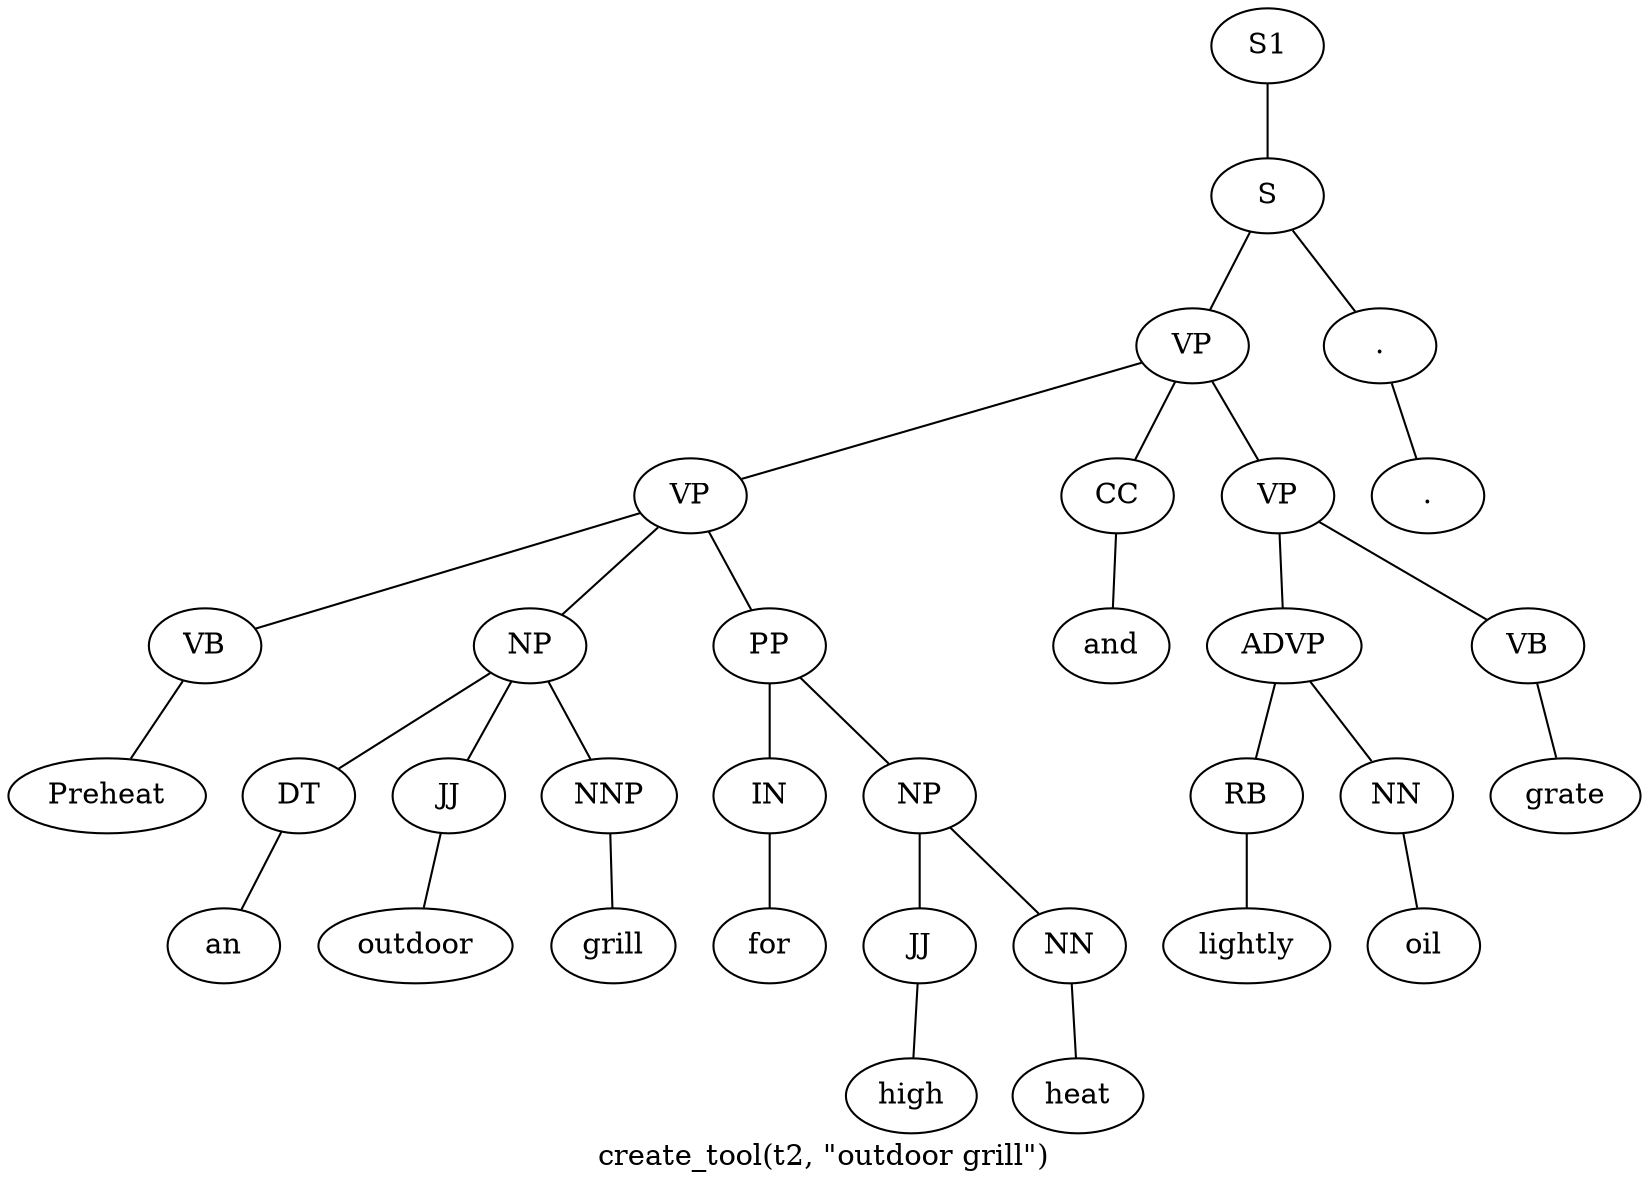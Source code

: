 graph SyntaxGraph {
	label = "create_tool(t2, \"outdoor grill\")";
	Node0 [label="S1"];
	Node1 [label="S"];
	Node2 [label="VP"];
	Node3 [label="VP"];
	Node4 [label="VB"];
	Node5 [label="Preheat"];
	Node6 [label="NP"];
	Node7 [label="DT"];
	Node8 [label="an"];
	Node9 [label="JJ"];
	Node10 [label="outdoor"];
	Node11 [label="NNP"];
	Node12 [label="grill"];
	Node13 [label="PP"];
	Node14 [label="IN"];
	Node15 [label="for"];
	Node16 [label="NP"];
	Node17 [label="JJ"];
	Node18 [label="high"];
	Node19 [label="NN"];
	Node20 [label="heat"];
	Node21 [label="CC"];
	Node22 [label="and"];
	Node23 [label="VP"];
	Node24 [label="ADVP"];
	Node25 [label="RB"];
	Node26 [label="lightly"];
	Node27 [label="NN"];
	Node28 [label="oil"];
	Node29 [label="VB"];
	Node30 [label="grate"];
	Node31 [label="."];
	Node32 [label="."];

	Node0 -- Node1;
	Node1 -- Node2;
	Node1 -- Node31;
	Node2 -- Node3;
	Node2 -- Node21;
	Node2 -- Node23;
	Node3 -- Node4;
	Node3 -- Node6;
	Node3 -- Node13;
	Node4 -- Node5;
	Node6 -- Node7;
	Node6 -- Node9;
	Node6 -- Node11;
	Node7 -- Node8;
	Node9 -- Node10;
	Node11 -- Node12;
	Node13 -- Node14;
	Node13 -- Node16;
	Node14 -- Node15;
	Node16 -- Node17;
	Node16 -- Node19;
	Node17 -- Node18;
	Node19 -- Node20;
	Node21 -- Node22;
	Node23 -- Node24;
	Node23 -- Node29;
	Node24 -- Node25;
	Node24 -- Node27;
	Node25 -- Node26;
	Node27 -- Node28;
	Node29 -- Node30;
	Node31 -- Node32;
}